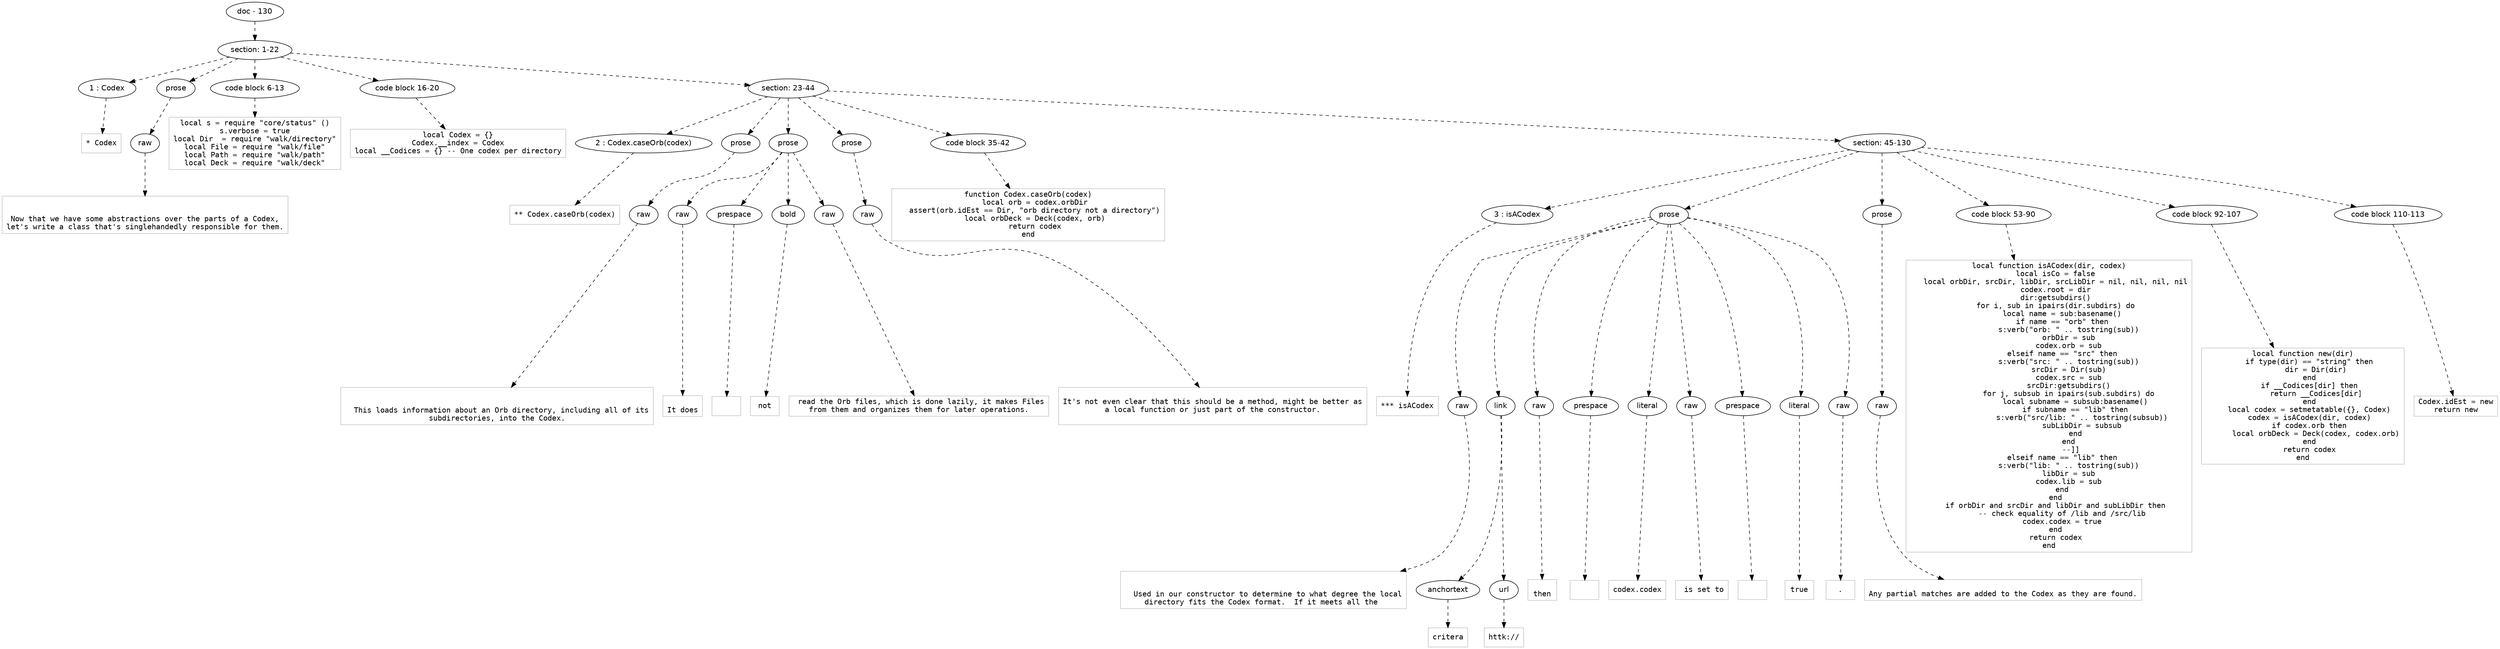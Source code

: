 digraph lpegNode {

node [fontname=Helvetica]
edge [style=dashed]

doc_0 [label="doc - 130"]


doc_0 -> { section_1}
{rank=same; section_1}

section_1 [label="section: 1-22"]


// END RANK doc_0

section_1 -> { header_2 prose_3 codeblock_4 codeblock_5 section_6}
{rank=same; header_2 prose_3 codeblock_4 codeblock_5 section_6}

header_2 [label="1 : Codex"]

prose_3 [label="prose"]

codeblock_4 [label="code block 6-13"]

codeblock_5 [label="code block 16-20"]

section_6 [label="section: 23-44"]


// END RANK section_1

header_2 -> leaf_7
leaf_7  [color=Gray,shape=rectangle,fontname=Inconsolata,label="* Codex"]
// END RANK header_2

prose_3 -> { raw_8}
{rank=same; raw_8}

raw_8 [label="raw"]


// END RANK prose_3

raw_8 -> leaf_9
leaf_9  [color=Gray,shape=rectangle,fontname=Inconsolata,label="

Now that we have some abstractions over the parts of a Codex,
let's write a class that's singlehandedly responsible for them.
"]
// END RANK raw_8

codeblock_4 -> leaf_10
leaf_10  [color=Gray,shape=rectangle,fontname=Inconsolata,label="local s = require \"core/status\" ()
s.verbose = true
local Dir  = require \"walk/directory\"
local File = require \"walk/file\"
local Path = require \"walk/path\"
local Deck = require \"walk/deck\""]
// END RANK codeblock_4

codeblock_5 -> leaf_11
leaf_11  [color=Gray,shape=rectangle,fontname=Inconsolata,label="local Codex = {}
Codex.__index = Codex
local __Codices = {} -- One codex per directory"]
// END RANK codeblock_5

section_6 -> { header_12 prose_13 prose_14 prose_15 codeblock_16 section_17}
{rank=same; header_12 prose_13 prose_14 prose_15 codeblock_16 section_17}

header_12 [label="2 : Codex.caseOrb(codex)"]

prose_13 [label="prose"]

prose_14 [label="prose"]

prose_15 [label="prose"]

codeblock_16 [label="code block 35-42"]

section_17 [label="section: 45-130"]


// END RANK section_6

header_12 -> leaf_18
leaf_18  [color=Gray,shape=rectangle,fontname=Inconsolata,label="** Codex.caseOrb(codex)"]
// END RANK header_12

prose_13 -> { raw_19}
{rank=same; raw_19}

raw_19 [label="raw"]


// END RANK prose_13

raw_19 -> leaf_20
leaf_20  [color=Gray,shape=rectangle,fontname=Inconsolata,label="

  This loads information about an Orb directory, including all of its
subdirectories, into the Codex.
"]
// END RANK raw_19

prose_14 -> { raw_21 prespace_22 bold_23 raw_24}
{rank=same; raw_21 prespace_22 bold_23 raw_24}

raw_21 [label="raw"]

prespace_22 [label="prespace"]

bold_23 [label="bold"]

raw_24 [label="raw"]


// END RANK prose_14

raw_21 -> leaf_25
leaf_25  [color=Gray,shape=rectangle,fontname=Inconsolata,label="
It does"]
// END RANK raw_21

prespace_22 -> leaf_26
leaf_26  [color=Gray,shape=rectangle,fontname=Inconsolata,label=" "]
// END RANK prespace_22

bold_23 -> leaf_27
leaf_27  [color=Gray,shape=rectangle,fontname=Inconsolata,label="not"]
// END RANK bold_23

raw_24 -> leaf_28
leaf_28  [color=Gray,shape=rectangle,fontname=Inconsolata,label=" read the Orb files, which is done lazily, it makes Files
from them and organizes them for later operations.
"]
// END RANK raw_24

prose_15 -> { raw_29}
{rank=same; raw_29}

raw_29 [label="raw"]


// END RANK prose_15

raw_29 -> leaf_30
leaf_30  [color=Gray,shape=rectangle,fontname=Inconsolata,label="
It's not even clear that this should be a method, might be better as
a local function or just part of the constructor.

"]
// END RANK raw_29

codeblock_16 -> leaf_31
leaf_31  [color=Gray,shape=rectangle,fontname=Inconsolata,label="function Codex.caseOrb(codex)
   local orb = codex.orbDir
   assert(orb.idEst == Dir, \"orb directory not a directory\")
   local orbDeck = Deck(codex, orb)
   return codex
end"]
// END RANK codeblock_16

section_17 -> { header_32 prose_33 prose_34 codeblock_35 codeblock_36 codeblock_37}
{rank=same; header_32 prose_33 prose_34 codeblock_35 codeblock_36 codeblock_37}

header_32 [label="3 : isACodex"]

prose_33 [label="prose"]

prose_34 [label="prose"]

codeblock_35 [label="code block 53-90"]

codeblock_36 [label="code block 92-107"]

codeblock_37 [label="code block 110-113"]


// END RANK section_17

header_32 -> leaf_38
leaf_38  [color=Gray,shape=rectangle,fontname=Inconsolata,label="*** isACodex"]
// END RANK header_32

prose_33 -> { raw_39 link_40 raw_41 prespace_42 literal_43 raw_44 prespace_45 literal_46 raw_47}
{rank=same; raw_39 link_40 raw_41 prespace_42 literal_43 raw_44 prespace_45 literal_46 raw_47}

raw_39 [label="raw"]

link_40 [label="link"]

raw_41 [label="raw"]

prespace_42 [label="prespace"]

literal_43 [label="literal"]

raw_44 [label="raw"]

prespace_45 [label="prespace"]

literal_46 [label="literal"]

raw_47 [label="raw"]


// END RANK prose_33

raw_39 -> leaf_48
leaf_48  [color=Gray,shape=rectangle,fontname=Inconsolata,label="

  Used in our constructor to determine to what degree the local
directory fits the Codex format.  If it meets all the "]
// END RANK raw_39

link_40 -> { anchortext_49 url_50}
{rank=same; anchortext_49 url_50}

anchortext_49 [label="anchortext"]

url_50 [label="url"]


// END RANK link_40

anchortext_49 -> leaf_51
leaf_51  [color=Gray,shape=rectangle,fontname=Inconsolata,label="critera"]
// END RANK anchortext_49

url_50 -> leaf_52
leaf_52  [color=Gray,shape=rectangle,fontname=Inconsolata,label="httk://"]
// END RANK url_50

raw_41 -> leaf_53
leaf_53  [color=Gray,shape=rectangle,fontname=Inconsolata,label="
then"]
// END RANK raw_41

prespace_42 -> leaf_54
leaf_54  [color=Gray,shape=rectangle,fontname=Inconsolata,label=" "]
// END RANK prespace_42

literal_43 -> leaf_55
leaf_55  [color=Gray,shape=rectangle,fontname=Inconsolata,label="codex.codex"]
// END RANK literal_43

raw_44 -> leaf_56
leaf_56  [color=Gray,shape=rectangle,fontname=Inconsolata,label=" is set to"]
// END RANK raw_44

prespace_45 -> leaf_57
leaf_57  [color=Gray,shape=rectangle,fontname=Inconsolata,label=" "]
// END RANK prespace_45

literal_46 -> leaf_58
leaf_58  [color=Gray,shape=rectangle,fontname=Inconsolata,label="true"]
// END RANK literal_46

raw_47 -> leaf_59
leaf_59  [color=Gray,shape=rectangle,fontname=Inconsolata,label=".
"]
// END RANK raw_47

prose_34 -> { raw_60}
{rank=same; raw_60}

raw_60 [label="raw"]


// END RANK prose_34

raw_60 -> leaf_61
leaf_61  [color=Gray,shape=rectangle,fontname=Inconsolata,label="
Any partial matches are added to the Codex as they are found.
"]
// END RANK raw_60

codeblock_35 -> leaf_62
leaf_62  [color=Gray,shape=rectangle,fontname=Inconsolata,label="local function isACodex(dir, codex)
   local isCo = false
   local orbDir, srcDir, libDir, srcLibDir = nil, nil, nil, nil
   codex.root = dir
   dir:getsubdirs()
   for i, sub in ipairs(dir.subdirs) do
      local name = sub:basename()
      if name == \"orb\" then
         s:verb(\"orb: \" .. tostring(sub))
         orbDir = sub
         codex.orb = sub
      elseif name == \"src\" then
         s:verb(\"src: \" .. tostring(sub))
         srcDir = Dir(sub)
         codex.src = sub
         srcDir:getsubdirs()
         for j, subsub in ipairs(sub.subdirs) do
            local subname = subsub:basename()
            if subname == \"lib\" then
               s:verb(\"src/lib: \" .. tostring(subsub))
               subLibDir = subsub
            end
         end
          --]]
      elseif name == \"lib\" then
         s:verb(\"lib: \" .. tostring(sub))
         libDir = sub
         codex.lib = sub
      end
   end
   if orbDir and srcDir and libDir and subLibDir then
      -- check equality of /lib and /src/lib
      codex.codex = true
   end
   return codex
end"]
// END RANK codeblock_35

codeblock_36 -> leaf_63
leaf_63  [color=Gray,shape=rectangle,fontname=Inconsolata,label="local function new(dir)
   if type(dir) == \"string\" then
      dir = Dir(dir)
   end
   if __Codices[dir] then
      return __Codices[dir]
   end
   local codex = setmetatable({}, Codex)
   codex = isACodex(dir, codex)
   if codex.orb then
      local orbDeck = Deck(codex, codex.orb)
   end
   return codex
end"]
// END RANK codeblock_36

codeblock_37 -> leaf_64
leaf_64  [color=Gray,shape=rectangle,fontname=Inconsolata,label="Codex.idEst = new
return new"]
// END RANK codeblock_37


}
